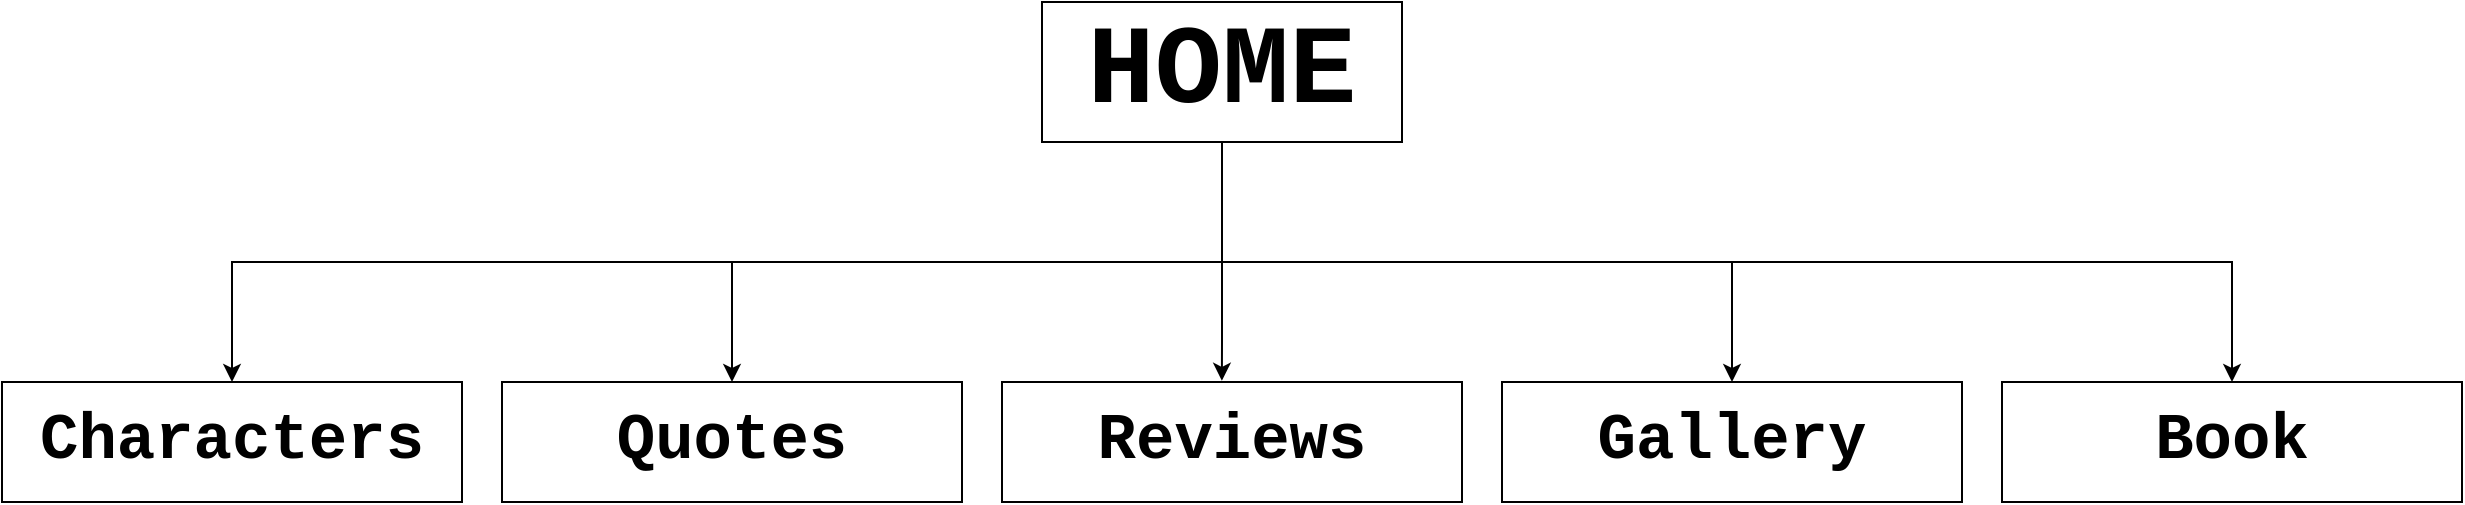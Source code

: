 <mxfile version="20.5.3" type="device"><diagram id="38Vt5_7W78Rd5wwNSIz7" name="Page-1"><mxGraphModel dx="335" dy="188" grid="1" gridSize="10" guides="1" tooltips="1" connect="1" arrows="1" fold="1" page="1" pageScale="1" pageWidth="1169" pageHeight="827" math="0" shadow="0"><root><mxCell id="0"/><mxCell id="1" parent="0"/><mxCell id="InwYFO0VkRTHxFV3PitK-14" style="edgeStyle=elbowEdgeStyle;rounded=0;orthogonalLoop=1;jettySize=auto;html=1;entryX=0.5;entryY=0;entryDx=0;entryDy=0;fontFamily=Courier New;fontSize=32;elbow=vertical;" edge="1" parent="1" source="InwYFO0VkRTHxFV3PitK-1" target="InwYFO0VkRTHxFV3PitK-5"><mxGeometry relative="1" as="geometry"/></mxCell><mxCell id="InwYFO0VkRTHxFV3PitK-15" style="edgeStyle=elbowEdgeStyle;rounded=0;orthogonalLoop=1;jettySize=auto;elbow=vertical;html=1;fontFamily=Courier New;fontSize=32;" edge="1" parent="1" source="InwYFO0VkRTHxFV3PitK-1" target="InwYFO0VkRTHxFV3PitK-2"><mxGeometry relative="1" as="geometry"/></mxCell><mxCell id="InwYFO0VkRTHxFV3PitK-16" style="edgeStyle=elbowEdgeStyle;rounded=0;orthogonalLoop=1;jettySize=auto;elbow=vertical;html=1;entryX=0.5;entryY=0;entryDx=0;entryDy=0;fontFamily=Courier New;fontSize=32;" edge="1" parent="1" source="InwYFO0VkRTHxFV3PitK-1" target="InwYFO0VkRTHxFV3PitK-6"><mxGeometry relative="1" as="geometry"/></mxCell><mxCell id="InwYFO0VkRTHxFV3PitK-17" style="edgeStyle=elbowEdgeStyle;rounded=0;orthogonalLoop=1;jettySize=auto;elbow=vertical;html=1;entryX=0.478;entryY=-0.01;entryDx=0;entryDy=0;fontFamily=Courier New;fontSize=32;entryPerimeter=0;" edge="1" parent="1" source="InwYFO0VkRTHxFV3PitK-1" target="InwYFO0VkRTHxFV3PitK-7"><mxGeometry relative="1" as="geometry"><Array as="points"><mxPoint x="640" y="220"/><mxPoint x="640" y="210"/></Array></mxGeometry></mxCell><mxCell id="InwYFO0VkRTHxFV3PitK-18" style="edgeStyle=elbowEdgeStyle;rounded=0;orthogonalLoop=1;jettySize=auto;elbow=vertical;html=1;entryX=0.5;entryY=0;entryDx=0;entryDy=0;fontFamily=Courier New;fontSize=32;" edge="1" parent="1" source="InwYFO0VkRTHxFV3PitK-1" target="InwYFO0VkRTHxFV3PitK-8"><mxGeometry relative="1" as="geometry"/></mxCell><mxCell id="InwYFO0VkRTHxFV3PitK-1" value="&lt;font size=&quot;1&quot; style=&quot;&quot; face=&quot;Courier New&quot;&gt;&lt;b style=&quot;font-size: 56px;&quot;&gt;HOME&lt;/b&gt;&lt;/font&gt;" style="rounded=0;whiteSpace=wrap;html=1;" vertex="1" parent="1"><mxGeometry x="550" y="50" width="180" height="70" as="geometry"/></mxCell><mxCell id="InwYFO0VkRTHxFV3PitK-2" value="&lt;font size=&quot;1&quot; style=&quot;&quot; face=&quot;Courier New&quot;&gt;&lt;b style=&quot;font-size: 32px;&quot;&gt;Book&lt;/b&gt;&lt;/font&gt;" style="rounded=0;whiteSpace=wrap;html=1;" vertex="1" parent="1"><mxGeometry x="1030" y="240" width="230" height="60" as="geometry"/></mxCell><mxCell id="InwYFO0VkRTHxFV3PitK-5" value="&lt;font size=&quot;1&quot; style=&quot;&quot; face=&quot;Courier New&quot;&gt;&lt;b style=&quot;font-size: 32px;&quot;&gt;Characters&lt;/b&gt;&lt;/font&gt;" style="rounded=0;whiteSpace=wrap;html=1;" vertex="1" parent="1"><mxGeometry x="30" y="240" width="230" height="60" as="geometry"/></mxCell><mxCell id="InwYFO0VkRTHxFV3PitK-6" value="&lt;font face=&quot;Courier New&quot;&gt;&lt;span style=&quot;font-size: 32px;&quot;&gt;&lt;b&gt;Quotes&lt;/b&gt;&lt;/span&gt;&lt;/font&gt;" style="rounded=0;whiteSpace=wrap;html=1;" vertex="1" parent="1"><mxGeometry x="280" y="240" width="230" height="60" as="geometry"/></mxCell><mxCell id="InwYFO0VkRTHxFV3PitK-7" value="&lt;font size=&quot;1&quot; style=&quot;&quot; face=&quot;Courier New&quot;&gt;&lt;b style=&quot;font-size: 32px;&quot;&gt;Reviews&lt;/b&gt;&lt;/font&gt;" style="rounded=0;whiteSpace=wrap;html=1;" vertex="1" parent="1"><mxGeometry x="530" y="240" width="230" height="60" as="geometry"/></mxCell><mxCell id="InwYFO0VkRTHxFV3PitK-8" value="&lt;font size=&quot;1&quot; style=&quot;&quot; face=&quot;Courier New&quot;&gt;&lt;b style=&quot;font-size: 32px;&quot;&gt;Gallery&lt;/b&gt;&lt;/font&gt;" style="rounded=0;whiteSpace=wrap;html=1;" vertex="1" parent="1"><mxGeometry x="780" y="240" width="230" height="60" as="geometry"/></mxCell></root></mxGraphModel></diagram></mxfile>